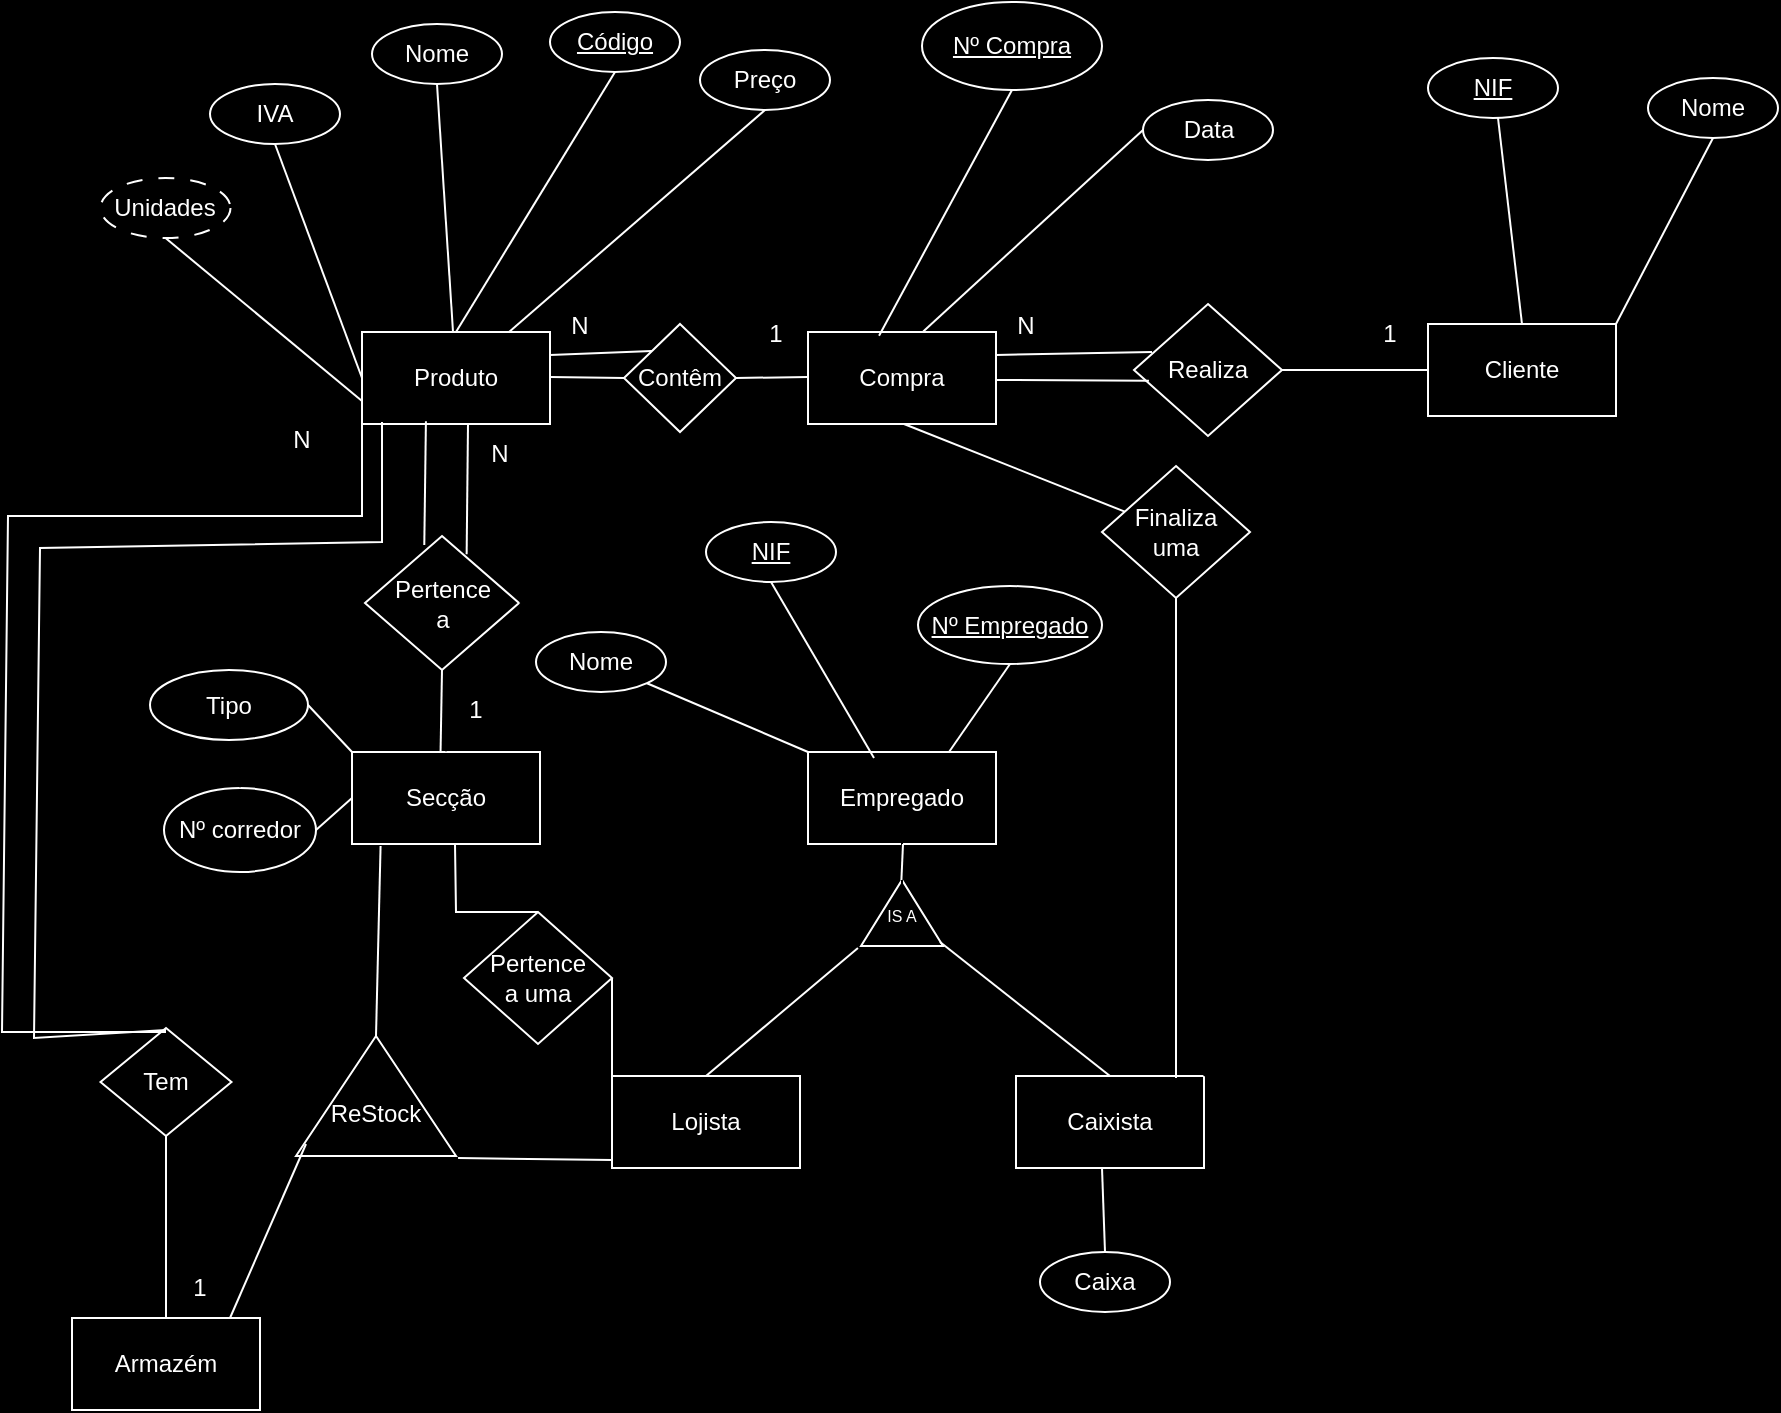 <mxfile version="24.2.2" type="device">
  <diagram name="Page-1" id="GGUAXknuOHEsfqxkWhM-">
    <mxGraphModel dx="1059" dy="621" grid="0" gridSize="10" guides="1" tooltips="1" connect="1" arrows="1" fold="1" page="1" pageScale="1" pageWidth="850" pageHeight="1100" background="#000000" math="0" shadow="0">
      <root>
        <mxCell id="0" />
        <mxCell id="1" parent="0" />
        <mxCell id="Y4oGJRBdEDpoXXnUChxV-2" value="&lt;font color=&quot;#ffffff&quot;&gt;Produto&lt;/font&gt;" style="rounded=0;whiteSpace=wrap;html=1;strokeColor=#FFFFFF;fillColor=#000000;" parent="1" vertex="1">
          <mxGeometry x="201" y="194" width="94" height="46" as="geometry" />
        </mxCell>
        <mxCell id="Y4oGJRBdEDpoXXnUChxV-3" value="&lt;font color=&quot;#ffffff&quot;&gt;Unidades&lt;/font&gt;" style="ellipse;whiteSpace=wrap;html=1;fillColor=#000000;strokeColor=#FFFFFF;dashed=1;dashPattern=8 8;" parent="1" vertex="1">
          <mxGeometry x="70.25" y="117" width="65" height="30" as="geometry" />
        </mxCell>
        <mxCell id="Y4oGJRBdEDpoXXnUChxV-4" value="&lt;font color=&quot;#ffffff&quot;&gt;&lt;u&gt;Código&lt;/u&gt;&lt;/font&gt;" style="ellipse;whiteSpace=wrap;html=1;fillColor=#000000;strokeColor=#FFFFFF;" parent="1" vertex="1">
          <mxGeometry x="295" y="34" width="65" height="30" as="geometry" />
        </mxCell>
        <mxCell id="Y4oGJRBdEDpoXXnUChxV-6" value="&lt;font color=&quot;#ffffff&quot;&gt;Nome&lt;/font&gt;" style="ellipse;whiteSpace=wrap;html=1;fillColor=#000000;strokeColor=#FFFFFF;" parent="1" vertex="1">
          <mxGeometry x="288" y="344" width="65" height="30" as="geometry" />
        </mxCell>
        <mxCell id="Y4oGJRBdEDpoXXnUChxV-8" value="&lt;font color=&quot;#ffffff&quot;&gt;IVA&lt;/font&gt;" style="ellipse;whiteSpace=wrap;html=1;fillColor=#000000;strokeColor=#FFFFFF;" parent="1" vertex="1">
          <mxGeometry x="125" y="70" width="65" height="30" as="geometry" />
        </mxCell>
        <mxCell id="Y4oGJRBdEDpoXXnUChxV-10" value="&lt;div&gt;&lt;font color=&quot;#ffffff&quot;&gt;Preço&lt;/font&gt;&lt;/div&gt;" style="ellipse;whiteSpace=wrap;html=1;fillColor=#000000;strokeColor=#FFFFFF;" parent="1" vertex="1">
          <mxGeometry x="370" y="53" width="65" height="30" as="geometry" />
        </mxCell>
        <mxCell id="Y4oGJRBdEDpoXXnUChxV-11" value="" style="endArrow=none;html=1;rounded=0;entryX=0.5;entryY=1;entryDx=0;entryDy=0;strokeColor=#FFFFFF;" parent="1" source="Y4oGJRBdEDpoXXnUChxV-2" target="Y4oGJRBdEDpoXXnUChxV-10" edge="1">
          <mxGeometry width="50" height="50" relative="1" as="geometry">
            <mxPoint x="240" y="164" as="sourcePoint" />
            <mxPoint x="290" y="114" as="targetPoint" />
          </mxGeometry>
        </mxCell>
        <mxCell id="Y4oGJRBdEDpoXXnUChxV-12" value="" style="endArrow=none;html=1;rounded=0;entryX=0.5;entryY=1;entryDx=0;entryDy=0;strokeColor=#FFFFFF;exitX=0.5;exitY=0;exitDx=0;exitDy=0;" parent="1" source="Y4oGJRBdEDpoXXnUChxV-2" edge="1" target="Y4oGJRBdEDpoXXnUChxV-4">
          <mxGeometry width="50" height="50" relative="1" as="geometry">
            <mxPoint x="155" y="160" as="sourcePoint" />
            <mxPoint x="217" y="53" as="targetPoint" />
          </mxGeometry>
        </mxCell>
        <mxCell id="Y4oGJRBdEDpoXXnUChxV-13" value="" style="endArrow=none;html=1;rounded=0;entryX=0.5;entryY=1;entryDx=0;entryDy=0;strokeColor=#FFFFFF;" parent="1" source="Y4oGJRBdEDpoXXnUChxV-2" edge="1" target="91xiMCgWd9arSPOVh0Uv-12">
          <mxGeometry width="50" height="50" relative="1" as="geometry">
            <mxPoint x="150" y="228" as="sourcePoint" />
            <mxPoint x="119" y="87" as="targetPoint" />
          </mxGeometry>
        </mxCell>
        <mxCell id="Y4oGJRBdEDpoXXnUChxV-14" value="" style="endArrow=none;html=1;rounded=0;entryX=0.5;entryY=1;entryDx=0;entryDy=0;strokeColor=#FFFFFF;exitX=0;exitY=0.5;exitDx=0;exitDy=0;" parent="1" source="Y4oGJRBdEDpoXXnUChxV-2" edge="1" target="Y4oGJRBdEDpoXXnUChxV-8">
          <mxGeometry width="50" height="50" relative="1" as="geometry">
            <mxPoint x="181" y="262" as="sourcePoint" />
            <mxPoint x="75" y="155" as="targetPoint" />
          </mxGeometry>
        </mxCell>
        <mxCell id="Y4oGJRBdEDpoXXnUChxV-15" value="" style="endArrow=none;html=1;rounded=0;entryX=0.5;entryY=1;entryDx=0;entryDy=0;strokeColor=#FFFFFF;exitX=0;exitY=0.75;exitDx=0;exitDy=0;" parent="1" source="Y4oGJRBdEDpoXXnUChxV-2" edge="1" target="Y4oGJRBdEDpoXXnUChxV-3">
          <mxGeometry width="50" height="50" relative="1" as="geometry">
            <mxPoint x="198" y="223" as="sourcePoint" />
            <mxPoint x="95" y="223" as="targetPoint" />
          </mxGeometry>
        </mxCell>
        <mxCell id="Y4oGJRBdEDpoXXnUChxV-16" value="&lt;font color=&quot;#ffffff&quot;&gt;Compra&lt;/font&gt;" style="rounded=0;whiteSpace=wrap;html=1;strokeColor=#FFFFFF;fillColor=#000000;" parent="1" vertex="1">
          <mxGeometry x="424" y="194" width="94" height="46" as="geometry" />
        </mxCell>
        <mxCell id="Y4oGJRBdEDpoXXnUChxV-17" value="&lt;font color=&quot;#ffffff&quot;&gt;Contêm&lt;/font&gt;" style="rhombus;whiteSpace=wrap;html=1;strokeColor=#FFFFFF;fillColor=#000000;" parent="1" vertex="1">
          <mxGeometry x="332" y="190" width="56" height="54" as="geometry" />
        </mxCell>
        <mxCell id="Y4oGJRBdEDpoXXnUChxV-18" value="" style="endArrow=none;html=1;rounded=0;entryX=0;entryY=0;entryDx=0;entryDy=0;exitX=1;exitY=0.25;exitDx=0;exitDy=0;strokeColor=#FFFFFF;" parent="1" source="Y4oGJRBdEDpoXXnUChxV-2" target="Y4oGJRBdEDpoXXnUChxV-17" edge="1">
          <mxGeometry width="50" height="50" relative="1" as="geometry">
            <mxPoint x="266" y="335" as="sourcePoint" />
            <mxPoint x="316" y="285" as="targetPoint" />
            <Array as="points" />
          </mxGeometry>
        </mxCell>
        <mxCell id="Y4oGJRBdEDpoXXnUChxV-19" value="" style="endArrow=none;html=1;rounded=0;entryX=0;entryY=0.5;entryDx=0;entryDy=0;exitX=1;exitY=0.25;exitDx=0;exitDy=0;strokeColor=#FFFFFF;" parent="1" target="Y4oGJRBdEDpoXXnUChxV-17" edge="1">
          <mxGeometry width="50" height="50" relative="1" as="geometry">
            <mxPoint x="295" y="216.5" as="sourcePoint" />
            <mxPoint x="348" y="216.5" as="targetPoint" />
            <Array as="points" />
          </mxGeometry>
        </mxCell>
        <mxCell id="Y4oGJRBdEDpoXXnUChxV-20" value="" style="endArrow=none;html=1;rounded=0;entryX=0;entryY=0;entryDx=0;entryDy=0;exitX=1;exitY=0.5;exitDx=0;exitDy=0;strokeColor=#FFFFFF;" parent="1" source="Y4oGJRBdEDpoXXnUChxV-17" edge="1">
          <mxGeometry width="50" height="50" relative="1" as="geometry">
            <mxPoint x="371" y="216.5" as="sourcePoint" />
            <mxPoint x="424" y="216.5" as="targetPoint" />
            <Array as="points" />
          </mxGeometry>
        </mxCell>
        <mxCell id="Y4oGJRBdEDpoXXnUChxV-24" value="&lt;font color=&quot;#ffffff&quot;&gt;&lt;u&gt;Nº Compra&lt;br&gt;&lt;/u&gt;&lt;/font&gt;" style="ellipse;whiteSpace=wrap;html=1;fillColor=#000000;strokeColor=#FFFFFF;" parent="1" vertex="1">
          <mxGeometry x="481" y="29" width="90" height="44" as="geometry" />
        </mxCell>
        <mxCell id="Y4oGJRBdEDpoXXnUChxV-25" value="&lt;font color=&quot;#ffffff&quot;&gt;Data&lt;/font&gt;" style="ellipse;whiteSpace=wrap;html=1;fillColor=#000000;strokeColor=#FFFFFF;" parent="1" vertex="1">
          <mxGeometry x="591.5" y="78" width="65" height="30" as="geometry" />
        </mxCell>
        <mxCell id="Y4oGJRBdEDpoXXnUChxV-27" value="" style="endArrow=none;html=1;rounded=0;entryX=0;entryY=0.5;entryDx=0;entryDy=0;strokeColor=#FFFFFF;exitX=0.613;exitY=-0.006;exitDx=0;exitDy=0;exitPerimeter=0;" parent="1" source="Y4oGJRBdEDpoXXnUChxV-16" edge="1" target="Y4oGJRBdEDpoXXnUChxV-25">
          <mxGeometry width="50" height="50" relative="1" as="geometry">
            <mxPoint x="493" y="210" as="sourcePoint" />
            <mxPoint x="555" y="103" as="targetPoint" />
          </mxGeometry>
        </mxCell>
        <mxCell id="Y4oGJRBdEDpoXXnUChxV-28" value="" style="endArrow=none;html=1;rounded=0;entryX=0.5;entryY=1;entryDx=0;entryDy=0;strokeColor=#FFFFFF;exitX=0.378;exitY=0.04;exitDx=0;exitDy=0;exitPerimeter=0;" parent="1" source="Y4oGJRBdEDpoXXnUChxV-16" edge="1" target="Y4oGJRBdEDpoXXnUChxV-24">
          <mxGeometry width="50" height="50" relative="1" as="geometry">
            <mxPoint x="405" y="171" as="sourcePoint" />
            <mxPoint x="478" y="80" as="targetPoint" />
          </mxGeometry>
        </mxCell>
        <mxCell id="Y4oGJRBdEDpoXXnUChxV-30" value="&lt;font color=&quot;#ffffff&quot;&gt;Secção&lt;/font&gt;" style="rounded=0;whiteSpace=wrap;html=1;strokeColor=#FFFFFF;fillColor=#000000;" parent="1" vertex="1">
          <mxGeometry x="196" y="404" width="94" height="46" as="geometry" />
        </mxCell>
        <mxCell id="Y4oGJRBdEDpoXXnUChxV-35" value="" style="edgeStyle=orthogonalEdgeStyle;rounded=0;orthogonalLoop=1;jettySize=auto;html=1;" parent="1" source="Y4oGJRBdEDpoXXnUChxV-31" target="Y4oGJRBdEDpoXXnUChxV-30" edge="1">
          <mxGeometry relative="1" as="geometry" />
        </mxCell>
        <mxCell id="Y4oGJRBdEDpoXXnUChxV-31" value="&lt;div&gt;&lt;font color=&quot;#ffffff&quot;&gt;Pertence&lt;/font&gt;&lt;/div&gt;&lt;div&gt;&lt;font color=&quot;#ffffff&quot;&gt;a&lt;br&gt;&lt;/font&gt;&lt;/div&gt;" style="rhombus;whiteSpace=wrap;html=1;strokeColor=#FFFFFF;fillColor=#000000;" parent="1" vertex="1">
          <mxGeometry x="202.5" y="296" width="77" height="67" as="geometry" />
        </mxCell>
        <mxCell id="Y4oGJRBdEDpoXXnUChxV-32" value="" style="endArrow=none;html=1;rounded=0;entryX=0.385;entryY=0.068;entryDx=0;entryDy=0;strokeColor=#FFFFFF;exitX=0.34;exitY=0.971;exitDx=0;exitDy=0;exitPerimeter=0;entryPerimeter=0;" parent="1" source="Y4oGJRBdEDpoXXnUChxV-2" target="Y4oGJRBdEDpoXXnUChxV-31" edge="1">
          <mxGeometry width="50" height="50" relative="1" as="geometry">
            <mxPoint x="236" y="243" as="sourcePoint" />
            <mxPoint x="227" y="63" as="targetPoint" />
            <Array as="points" />
          </mxGeometry>
        </mxCell>
        <mxCell id="Y4oGJRBdEDpoXXnUChxV-33" value="" style="endArrow=none;html=1;rounded=0;strokeColor=#FFFFFF;exitX=0.34;exitY=0.971;exitDx=0;exitDy=0;exitPerimeter=0;entryX=0.66;entryY=0.136;entryDx=0;entryDy=0;entryPerimeter=0;" parent="1" target="Y4oGJRBdEDpoXXnUChxV-31" edge="1">
          <mxGeometry width="50" height="50" relative="1" as="geometry">
            <mxPoint x="254" y="240" as="sourcePoint" />
            <mxPoint x="254" y="287" as="targetPoint" />
            <Array as="points" />
          </mxGeometry>
        </mxCell>
        <mxCell id="Y4oGJRBdEDpoXXnUChxV-34" value="" style="endArrow=none;html=1;rounded=0;strokeColor=#FFFFFF;exitX=0.471;exitY=-0.003;exitDx=0;exitDy=0;entryX=0.5;entryY=1;entryDx=0;entryDy=0;exitPerimeter=0;" parent="1" source="Y4oGJRBdEDpoXXnUChxV-30" target="Y4oGJRBdEDpoXXnUChxV-31" edge="1">
          <mxGeometry width="50" height="50" relative="1" as="geometry">
            <mxPoint x="244" y="396" as="sourcePoint" />
            <mxPoint x="244" y="357" as="targetPoint" />
          </mxGeometry>
        </mxCell>
        <mxCell id="Y4oGJRBdEDpoXXnUChxV-36" value="&lt;font color=&quot;#ffffff&quot;&gt;Nº corredor&lt;br&gt;&lt;/font&gt;" style="ellipse;whiteSpace=wrap;html=1;fillColor=#000000;strokeColor=#FFFFFF;" parent="1" vertex="1">
          <mxGeometry x="102" y="422" width="76" height="42" as="geometry" />
        </mxCell>
        <mxCell id="Y4oGJRBdEDpoXXnUChxV-37" value="" style="endArrow=none;html=1;rounded=0;entryX=0;entryY=0.5;entryDx=0;entryDy=0;strokeColor=#FFFFFF;exitX=1;exitY=0.5;exitDx=0;exitDy=0;" parent="1" source="Y4oGJRBdEDpoXXnUChxV-36" edge="1" target="Y4oGJRBdEDpoXXnUChxV-30">
          <mxGeometry width="50" height="50" relative="1" as="geometry">
            <mxPoint x="135" y="533" as="sourcePoint" />
            <mxPoint x="196" y="426" as="targetPoint" />
          </mxGeometry>
        </mxCell>
        <mxCell id="Z0u3AxPQMofkmHwLIBT0-7" value="" style="edgeStyle=orthogonalEdgeStyle;rounded=0;orthogonalLoop=1;jettySize=auto;html=1;" edge="1" parent="1" source="Y4oGJRBdEDpoXXnUChxV-38" target="Y4oGJRBdEDpoXXnUChxV-36">
          <mxGeometry relative="1" as="geometry" />
        </mxCell>
        <mxCell id="Y4oGJRBdEDpoXXnUChxV-38" value="&lt;font color=&quot;#ffffff&quot;&gt;Tipo&lt;/font&gt;" style="ellipse;whiteSpace=wrap;html=1;fillColor=#000000;strokeColor=#FFFFFF;" parent="1" vertex="1">
          <mxGeometry x="95" y="363" width="79" height="35" as="geometry" />
        </mxCell>
        <mxCell id="Y4oGJRBdEDpoXXnUChxV-39" value="" style="endArrow=none;html=1;rounded=0;entryX=1;entryY=0.5;entryDx=0;entryDy=0;exitX=0;exitY=0;exitDx=0;exitDy=0;strokeColor=#FFFFFF;" parent="1" source="Y4oGJRBdEDpoXXnUChxV-30" target="Y4oGJRBdEDpoXXnUChxV-38" edge="1">
          <mxGeometry width="50" height="50" relative="1" as="geometry">
            <mxPoint x="116" y="420" as="sourcePoint" />
            <mxPoint x="166" y="370" as="targetPoint" />
          </mxGeometry>
        </mxCell>
        <mxCell id="Y4oGJRBdEDpoXXnUChxV-40" value="&lt;font color=&quot;#ffffff&quot;&gt;Empregado&lt;/font&gt;" style="rounded=0;whiteSpace=wrap;html=1;strokeColor=#FFFFFF;fillColor=#000000;" parent="1" vertex="1">
          <mxGeometry x="424" y="404" width="94" height="46" as="geometry" />
        </mxCell>
        <mxCell id="Y4oGJRBdEDpoXXnUChxV-41" value="&lt;font color=&quot;#ffffff&quot;&gt;&lt;br&gt;&lt;/font&gt;" style="triangle;whiteSpace=wrap;html=1;strokeColor=#FFFFFF;fillColor=#000000;rotation=-90;" parent="1" vertex="1">
          <mxGeometry x="454.5" y="464" width="33" height="41" as="geometry" />
        </mxCell>
        <mxCell id="Y4oGJRBdEDpoXXnUChxV-44" value="" style="edgeStyle=orthogonalEdgeStyle;rounded=0;orthogonalLoop=1;jettySize=auto;html=1;" parent="1" source="Y4oGJRBdEDpoXXnUChxV-42" target="Y4oGJRBdEDpoXXnUChxV-40" edge="1">
          <mxGeometry relative="1" as="geometry" />
        </mxCell>
        <mxCell id="Y4oGJRBdEDpoXXnUChxV-45" value="" style="edgeStyle=orthogonalEdgeStyle;rounded=0;orthogonalLoop=1;jettySize=auto;html=1;" parent="1" source="Y4oGJRBdEDpoXXnUChxV-42" target="Y4oGJRBdEDpoXXnUChxV-40" edge="1">
          <mxGeometry relative="1" as="geometry" />
        </mxCell>
        <mxCell id="Y4oGJRBdEDpoXXnUChxV-42" value="&lt;font color=&quot;#ffffff&quot; style=&quot;font-size: 8px;&quot;&gt;IS A&lt;/font&gt;" style="text;html=1;align=center;verticalAlign=middle;whiteSpace=wrap;rounded=0;" parent="1" vertex="1">
          <mxGeometry x="441" y="469.5" width="60" height="30" as="geometry" />
        </mxCell>
        <mxCell id="Y4oGJRBdEDpoXXnUChxV-43" value="" style="endArrow=none;html=1;rounded=0;strokeColor=#FFFFFF;entryX=0.5;entryY=1;entryDx=0;entryDy=0;exitX=0.495;exitY=-0.051;exitDx=0;exitDy=0;exitPerimeter=0;" parent="1" source="Y4oGJRBdEDpoXXnUChxV-42" edge="1">
          <mxGeometry width="50" height="50" relative="1" as="geometry">
            <mxPoint x="472" y="470" as="sourcePoint" />
            <mxPoint x="471.5" y="450" as="targetPoint" />
          </mxGeometry>
        </mxCell>
        <mxCell id="91xiMCgWd9arSPOVh0Uv-1" value="&lt;font color=&quot;#ffffff&quot;&gt;Lojista&lt;/font&gt;" style="rounded=0;whiteSpace=wrap;html=1;strokeColor=#FFFFFF;fillColor=#000000;" parent="1" vertex="1">
          <mxGeometry x="326" y="566" width="94" height="46" as="geometry" />
        </mxCell>
        <mxCell id="91xiMCgWd9arSPOVh0Uv-2" value="&lt;font color=&quot;#ffffff&quot;&gt;Caixista&lt;/font&gt;" style="rounded=0;whiteSpace=wrap;html=1;strokeColor=#FFFFFF;fillColor=#000000;" parent="1" vertex="1">
          <mxGeometry x="528" y="566" width="94" height="46" as="geometry" />
        </mxCell>
        <mxCell id="91xiMCgWd9arSPOVh0Uv-3" value="" style="endArrow=none;html=1;rounded=0;entryX=0.133;entryY=1.083;entryDx=0;entryDy=0;strokeColor=#FFFFFF;exitX=0.5;exitY=0;exitDx=0;exitDy=0;entryPerimeter=0;" parent="1" source="91xiMCgWd9arSPOVh0Uv-1" target="Y4oGJRBdEDpoXXnUChxV-42" edge="1">
          <mxGeometry width="50" height="50" relative="1" as="geometry">
            <mxPoint x="362" y="557" as="sourcePoint" />
            <mxPoint x="424" y="450" as="targetPoint" />
          </mxGeometry>
        </mxCell>
        <mxCell id="91xiMCgWd9arSPOVh0Uv-4" value="" style="endArrow=none;html=1;rounded=0;strokeColor=#FFFFFF;exitX=0.5;exitY=0;exitDx=0;exitDy=0;" parent="1" source="91xiMCgWd9arSPOVh0Uv-2" edge="1">
          <mxGeometry width="50" height="50" relative="1" as="geometry">
            <mxPoint x="383" y="576" as="sourcePoint" />
            <mxPoint x="490" y="499" as="targetPoint" />
          </mxGeometry>
        </mxCell>
        <mxCell id="91xiMCgWd9arSPOVh0Uv-5" value="&lt;font color=&quot;#ffffff&quot;&gt;Pertence&lt;br&gt; a uma&lt;br&gt;&lt;/font&gt;" style="rhombus;whiteSpace=wrap;html=1;strokeColor=#FFFFFF;fillColor=#000000;" parent="1" vertex="1">
          <mxGeometry x="252" y="484" width="74" height="66" as="geometry" />
        </mxCell>
        <mxCell id="91xiMCgWd9arSPOVh0Uv-7" value="" style="endArrow=none;html=1;rounded=0;entryX=1;entryY=0.5;entryDx=0;entryDy=0;exitX=0;exitY=0;exitDx=0;exitDy=0;strokeColor=#FFFFFF;" parent="1" target="91xiMCgWd9arSPOVh0Uv-5" edge="1">
          <mxGeometry width="50" height="50" relative="1" as="geometry">
            <mxPoint x="326" y="589" as="sourcePoint" />
            <mxPoint x="220" y="547" as="targetPoint" />
          </mxGeometry>
        </mxCell>
        <mxCell id="91xiMCgWd9arSPOVh0Uv-8" value="" style="endArrow=none;html=1;rounded=0;entryX=0.5;entryY=1;entryDx=0;entryDy=0;strokeColor=#FFFFFF;exitX=0.5;exitY=0;exitDx=0;exitDy=0;" parent="1" source="91xiMCgWd9arSPOVh0Uv-5" edge="1">
          <mxGeometry width="50" height="50" relative="1" as="geometry">
            <mxPoint x="278.5" y="591" as="sourcePoint" />
            <mxPoint x="247.5" y="450" as="targetPoint" />
            <Array as="points">
              <mxPoint x="248" y="484" />
            </Array>
          </mxGeometry>
        </mxCell>
        <mxCell id="91xiMCgWd9arSPOVh0Uv-9" value="&lt;font color=&quot;#ffffff&quot;&gt;Finaliza &lt;br&gt;uma&lt;/font&gt;" style="rhombus;whiteSpace=wrap;html=1;strokeColor=#FFFFFF;fillColor=#000000;" parent="1" vertex="1">
          <mxGeometry x="571" y="261" width="74" height="66" as="geometry" />
        </mxCell>
        <mxCell id="91xiMCgWd9arSPOVh0Uv-10" value="" style="endArrow=none;html=1;rounded=0;entryX=0.5;entryY=1;entryDx=0;entryDy=0;strokeColor=#FFFFFF;" parent="1" target="91xiMCgWd9arSPOVh0Uv-9" edge="1">
          <mxGeometry width="50" height="50" relative="1" as="geometry">
            <mxPoint x="608" y="567" as="sourcePoint" />
            <mxPoint x="658" y="517" as="targetPoint" />
          </mxGeometry>
        </mxCell>
        <mxCell id="91xiMCgWd9arSPOVh0Uv-11" value="" style="endArrow=none;html=1;rounded=0;entryX=0.5;entryY=1;entryDx=0;entryDy=0;strokeColor=#FFFFFF;" parent="1" source="91xiMCgWd9arSPOVh0Uv-9" edge="1">
          <mxGeometry width="50" height="50" relative="1" as="geometry">
            <mxPoint x="555" y="444" as="sourcePoint" />
            <mxPoint x="472" y="240" as="targetPoint" />
          </mxGeometry>
        </mxCell>
        <mxCell id="91xiMCgWd9arSPOVh0Uv-12" value="&lt;font color=&quot;#ffffff&quot;&gt;Nome&lt;/font&gt;" style="ellipse;whiteSpace=wrap;html=1;fillColor=#000000;strokeColor=#FFFFFF;" parent="1" vertex="1">
          <mxGeometry x="206" y="40" width="65" height="30" as="geometry" />
        </mxCell>
        <mxCell id="91xiMCgWd9arSPOVh0Uv-13" value="" style="endArrow=none;html=1;rounded=0;strokeColor=#FFFFFF;exitX=1;exitY=1;exitDx=0;exitDy=0;entryX=0;entryY=0;entryDx=0;entryDy=0;" parent="1" source="Y4oGJRBdEDpoXXnUChxV-6" target="Y4oGJRBdEDpoXXnUChxV-40" edge="1">
          <mxGeometry width="50" height="50" relative="1" as="geometry">
            <mxPoint x="397" y="448" as="sourcePoint" />
            <mxPoint x="447" y="398" as="targetPoint" />
          </mxGeometry>
        </mxCell>
        <mxCell id="91xiMCgWd9arSPOVh0Uv-14" value="&lt;font color=&quot;#ffffff&quot;&gt;&lt;u&gt;Nº Empregado&lt;br&gt;&lt;/u&gt;&lt;/font&gt;" style="ellipse;whiteSpace=wrap;html=1;fillColor=#000000;strokeColor=#FFFFFF;" parent="1" vertex="1">
          <mxGeometry x="479" y="321" width="92" height="39" as="geometry" />
        </mxCell>
        <mxCell id="91xiMCgWd9arSPOVh0Uv-15" value="" style="endArrow=none;html=1;rounded=0;strokeColor=#FFFFFF;exitX=0.5;exitY=1;exitDx=0;exitDy=0;entryX=0.75;entryY=0;entryDx=0;entryDy=0;" parent="1" source="91xiMCgWd9arSPOVh0Uv-14" target="Y4oGJRBdEDpoXXnUChxV-40" edge="1">
          <mxGeometry width="50" height="50" relative="1" as="geometry">
            <mxPoint x="385" y="370" as="sourcePoint" />
            <mxPoint x="466" y="404" as="targetPoint" />
          </mxGeometry>
        </mxCell>
        <mxCell id="91xiMCgWd9arSPOVh0Uv-18" value="" style="edgeStyle=orthogonalEdgeStyle;rounded=0;orthogonalLoop=1;jettySize=auto;html=1;" parent="1" source="91xiMCgWd9arSPOVh0Uv-16" target="Y4oGJRBdEDpoXXnUChxV-31" edge="1">
          <mxGeometry relative="1" as="geometry" />
        </mxCell>
        <mxCell id="91xiMCgWd9arSPOVh0Uv-16" value="&lt;font color=&quot;#ffffff&quot;&gt;&lt;u&gt;NIF&lt;/u&gt;&lt;/font&gt;" style="ellipse;whiteSpace=wrap;html=1;fillColor=#000000;strokeColor=#FFFFFF;" parent="1" vertex="1">
          <mxGeometry x="373" y="289" width="65" height="30" as="geometry" />
        </mxCell>
        <mxCell id="91xiMCgWd9arSPOVh0Uv-17" value="" style="endArrow=none;html=1;rounded=0;exitX=0.351;exitY=0.065;exitDx=0;exitDy=0;exitPerimeter=0;entryX=0.5;entryY=1;entryDx=0;entryDy=0;strokeColor=#FFFFFF;" parent="1" source="Y4oGJRBdEDpoXXnUChxV-40" target="91xiMCgWd9arSPOVh0Uv-16" edge="1">
          <mxGeometry width="50" height="50" relative="1" as="geometry">
            <mxPoint x="421" y="407" as="sourcePoint" />
            <mxPoint x="471" y="357" as="targetPoint" />
          </mxGeometry>
        </mxCell>
        <mxCell id="91xiMCgWd9arSPOVh0Uv-19" value="&lt;font color=&quot;#ffffff&quot;&gt;Cliente&lt;/font&gt;" style="rounded=0;whiteSpace=wrap;html=1;strokeColor=#FFFFFF;fillColor=#000000;" parent="1" vertex="1">
          <mxGeometry x="734" y="190" width="94" height="46" as="geometry" />
        </mxCell>
        <mxCell id="91xiMCgWd9arSPOVh0Uv-20" value="&lt;font color=&quot;#ffffff&quot;&gt;&lt;u&gt;NIF&lt;/u&gt;&lt;/font&gt;" style="ellipse;whiteSpace=wrap;html=1;fillColor=#000000;strokeColor=#FFFFFF;" parent="1" vertex="1">
          <mxGeometry x="734" y="57" width="65" height="30" as="geometry" />
        </mxCell>
        <mxCell id="91xiMCgWd9arSPOVh0Uv-21" value="&lt;font color=&quot;#ffffff&quot;&gt;Nome&lt;/font&gt;" style="ellipse;whiteSpace=wrap;html=1;fillColor=#000000;strokeColor=#FFFFFF;" parent="1" vertex="1">
          <mxGeometry x="844" y="67" width="65" height="30" as="geometry" />
        </mxCell>
        <mxCell id="91xiMCgWd9arSPOVh0Uv-22" value="" style="endArrow=none;html=1;rounded=0;entryX=0.5;entryY=1;entryDx=0;entryDy=0;exitX=1;exitY=0;exitDx=0;exitDy=0;strokeColor=#FFFFFF;" parent="1" source="91xiMCgWd9arSPOVh0Uv-19" target="91xiMCgWd9arSPOVh0Uv-21" edge="1">
          <mxGeometry width="50" height="50" relative="1" as="geometry">
            <mxPoint x="855" y="181" as="sourcePoint" />
            <mxPoint x="905" y="131" as="targetPoint" />
          </mxGeometry>
        </mxCell>
        <mxCell id="91xiMCgWd9arSPOVh0Uv-23" value="" style="endArrow=none;html=1;rounded=0;entryX=0.5;entryY=1;entryDx=0;entryDy=0;exitX=0.5;exitY=0;exitDx=0;exitDy=0;strokeColor=#FFFFFF;" parent="1" source="91xiMCgWd9arSPOVh0Uv-19" edge="1">
          <mxGeometry width="50" height="50" relative="1" as="geometry">
            <mxPoint x="683" y="184" as="sourcePoint" />
            <mxPoint x="769" y="87" as="targetPoint" />
          </mxGeometry>
        </mxCell>
        <mxCell id="91xiMCgWd9arSPOVh0Uv-24" value="&lt;font color=&quot;#ffffff&quot;&gt;Realiza&lt;/font&gt;" style="rhombus;whiteSpace=wrap;html=1;strokeColor=#FFFFFF;fillColor=#000000;" parent="1" vertex="1">
          <mxGeometry x="587" y="180" width="74" height="66" as="geometry" />
        </mxCell>
        <mxCell id="91xiMCgWd9arSPOVh0Uv-25" value="" style="endArrow=none;html=1;rounded=0;entryX=0;entryY=0.5;entryDx=0;entryDy=0;exitX=1;exitY=0.5;exitDx=0;exitDy=0;strokeColor=#FFFFFF;" parent="1" source="91xiMCgWd9arSPOVh0Uv-24" target="91xiMCgWd9arSPOVh0Uv-19" edge="1">
          <mxGeometry width="50" height="50" relative="1" as="geometry">
            <mxPoint x="635" y="180" as="sourcePoint" />
            <mxPoint x="685" y="130" as="targetPoint" />
          </mxGeometry>
        </mxCell>
        <mxCell id="91xiMCgWd9arSPOVh0Uv-26" value="" style="endArrow=none;html=1;rounded=0;entryX=0;entryY=0.5;entryDx=0;entryDy=0;exitX=1;exitY=0.25;exitDx=0;exitDy=0;strokeColor=#FFFFFF;" parent="1" source="Y4oGJRBdEDpoXXnUChxV-16" edge="1">
          <mxGeometry width="50" height="50" relative="1" as="geometry">
            <mxPoint x="523" y="204" as="sourcePoint" />
            <mxPoint x="596" y="204" as="targetPoint" />
          </mxGeometry>
        </mxCell>
        <mxCell id="91xiMCgWd9arSPOVh0Uv-27" value="" style="endArrow=none;html=1;rounded=0;entryX=0.101;entryY=0.581;entryDx=0;entryDy=0;exitX=1;exitY=0.25;exitDx=0;exitDy=0;strokeColor=#FFFFFF;entryPerimeter=0;" parent="1" target="91xiMCgWd9arSPOVh0Uv-24" edge="1">
          <mxGeometry width="50" height="50" relative="1" as="geometry">
            <mxPoint x="518" y="218" as="sourcePoint" />
            <mxPoint x="596" y="216" as="targetPoint" />
          </mxGeometry>
        </mxCell>
        <mxCell id="91xiMCgWd9arSPOVh0Uv-28" value="&lt;font color=&quot;#ffffff&quot;&gt;N&lt;/font&gt;" style="text;html=1;align=center;verticalAlign=middle;whiteSpace=wrap;rounded=0;" parent="1" vertex="1">
          <mxGeometry x="503" y="176" width="60" height="30" as="geometry" />
        </mxCell>
        <mxCell id="91xiMCgWd9arSPOVh0Uv-29" value="&lt;font color=&quot;#ffffff&quot;&gt;N&lt;/font&gt;" style="text;html=1;align=center;verticalAlign=middle;whiteSpace=wrap;rounded=0;" parent="1" vertex="1">
          <mxGeometry x="279.5" y="176" width="60" height="30" as="geometry" />
        </mxCell>
        <mxCell id="91xiMCgWd9arSPOVh0Uv-30" value="&lt;font color=&quot;#ffffff&quot;&gt;N&lt;/font&gt;" style="text;html=1;align=center;verticalAlign=middle;whiteSpace=wrap;rounded=0;" parent="1" vertex="1">
          <mxGeometry x="141" y="233" width="60" height="30" as="geometry" />
        </mxCell>
        <mxCell id="91xiMCgWd9arSPOVh0Uv-32" value="" style="endArrow=none;html=1;rounded=0;exitX=1;exitY=0;exitDx=0;exitDy=0;entryX=0.5;entryY=1;entryDx=0;entryDy=0;" parent="1" source="91xiMCgWd9arSPOVh0Uv-2" edge="1">
          <mxGeometry width="50" height="50" relative="1" as="geometry">
            <mxPoint x="703" y="526" as="sourcePoint" />
            <mxPoint x="714.0" y="423.0" as="targetPoint" />
          </mxGeometry>
        </mxCell>
        <mxCell id="91xiMCgWd9arSPOVh0Uv-33" value="&lt;font color=&quot;#ffffff&quot;&gt;Caixa&lt;/font&gt;" style="ellipse;whiteSpace=wrap;html=1;fillColor=#000000;strokeColor=#FFFFFF;" parent="1" vertex="1">
          <mxGeometry x="540" y="654" width="65" height="30" as="geometry" />
        </mxCell>
        <mxCell id="91xiMCgWd9arSPOVh0Uv-34" value="" style="endArrow=none;html=1;rounded=0;strokeColor=#FFFFFF;exitX=0.5;exitY=0;exitDx=0;exitDy=0;" parent="1" source="91xiMCgWd9arSPOVh0Uv-33" edge="1">
          <mxGeometry width="50" height="50" relative="1" as="geometry">
            <mxPoint x="656" y="679" as="sourcePoint" />
            <mxPoint x="571" y="612" as="targetPoint" />
          </mxGeometry>
        </mxCell>
        <mxCell id="Z0u3AxPQMofkmHwLIBT0-1" value="&lt;font color=&quot;#ffffff&quot;&gt;Armazém&lt;/font&gt;" style="rounded=0;whiteSpace=wrap;html=1;strokeColor=#FFFFFF;fillColor=#000000;" vertex="1" parent="1">
          <mxGeometry x="56" y="687" width="94" height="46" as="geometry" />
        </mxCell>
        <mxCell id="Z0u3AxPQMofkmHwLIBT0-2" value="&lt;font color=&quot;#ffffff&quot;&gt;Tem&lt;/font&gt;" style="rhombus;whiteSpace=wrap;html=1;strokeColor=#FFFFFF;fillColor=#000000;" vertex="1" parent="1">
          <mxGeometry x="70.25" y="542" width="65.5" height="54" as="geometry" />
        </mxCell>
        <mxCell id="Z0u3AxPQMofkmHwLIBT0-3" value="" style="endArrow=none;html=1;rounded=0;entryX=0.5;entryY=1;entryDx=0;entryDy=0;exitX=0.5;exitY=0;exitDx=0;exitDy=0;strokeColor=#FFFFFF;" edge="1" parent="1" source="Z0u3AxPQMofkmHwLIBT0-1" target="Z0u3AxPQMofkmHwLIBT0-2">
          <mxGeometry width="50" height="50" relative="1" as="geometry">
            <mxPoint x="96.58" y="666" as="sourcePoint" />
            <mxPoint x="96.58" y="594" as="targetPoint" />
          </mxGeometry>
        </mxCell>
        <mxCell id="Z0u3AxPQMofkmHwLIBT0-4" value="" style="endArrow=none;html=1;rounded=0;strokeColor=#FFFFFF;entryX=0;entryY=0.75;entryDx=0;entryDy=0;" edge="1" parent="1" target="Y4oGJRBdEDpoXXnUChxV-2">
          <mxGeometry width="50" height="50" relative="1" as="geometry">
            <mxPoint x="103" y="544" as="sourcePoint" />
            <mxPoint x="32" y="270" as="targetPoint" />
            <Array as="points">
              <mxPoint x="21" y="544" />
              <mxPoint x="24" y="286" />
              <mxPoint x="201" y="286" />
            </Array>
          </mxGeometry>
        </mxCell>
        <mxCell id="Z0u3AxPQMofkmHwLIBT0-5" value="" style="endArrow=none;html=1;rounded=0;strokeColor=#FFFFFF;entryX=0;entryY=0.75;entryDx=0;entryDy=0;" edge="1" parent="1">
          <mxGeometry width="50" height="50" relative="1" as="geometry">
            <mxPoint x="103" y="543" as="sourcePoint" />
            <mxPoint x="211" y="239" as="targetPoint" />
            <Array as="points">
              <mxPoint x="37" y="547" />
              <mxPoint x="40" y="302" />
              <mxPoint x="211" y="299" />
            </Array>
          </mxGeometry>
        </mxCell>
        <mxCell id="Z0u3AxPQMofkmHwLIBT0-6" value="&lt;font color=&quot;#ffffff&quot;&gt;N&lt;/font&gt;" style="text;html=1;align=center;verticalAlign=middle;whiteSpace=wrap;rounded=0;" vertex="1" parent="1">
          <mxGeometry x="240" y="240" width="60" height="30" as="geometry" />
        </mxCell>
        <mxCell id="Z0u3AxPQMofkmHwLIBT0-8" value="&lt;font color=&quot;#ffffff&quot;&gt;1&lt;/font&gt;" style="text;html=1;align=center;verticalAlign=middle;whiteSpace=wrap;rounded=0;" vertex="1" parent="1">
          <mxGeometry x="90" y="657" width="60" height="30" as="geometry" />
        </mxCell>
        <mxCell id="Z0u3AxPQMofkmHwLIBT0-9" value="&lt;font color=&quot;#ffffff&quot;&gt;1&lt;/font&gt;" style="text;html=1;align=center;verticalAlign=middle;whiteSpace=wrap;rounded=0;" vertex="1" parent="1">
          <mxGeometry x="378" y="180" width="60" height="30" as="geometry" />
        </mxCell>
        <mxCell id="Z0u3AxPQMofkmHwLIBT0-10" value="&lt;font color=&quot;#ffffff&quot;&gt;1&lt;/font&gt;" style="text;html=1;align=center;verticalAlign=middle;whiteSpace=wrap;rounded=0;" vertex="1" parent="1">
          <mxGeometry x="685" y="180" width="60" height="30" as="geometry" />
        </mxCell>
        <mxCell id="Z0u3AxPQMofkmHwLIBT0-11" value="&lt;font color=&quot;#ffffff&quot;&gt;1&lt;/font&gt;" style="text;html=1;align=center;verticalAlign=middle;whiteSpace=wrap;rounded=0;" vertex="1" parent="1">
          <mxGeometry x="228" y="368" width="60" height="30" as="geometry" />
        </mxCell>
        <mxCell id="Z0u3AxPQMofkmHwLIBT0-15" value="" style="triangle;whiteSpace=wrap;html=1;rotation=-90;fillColor=#000000;strokeColor=#FFFFFF;" vertex="1" parent="1">
          <mxGeometry x="178" y="536" width="60" height="80" as="geometry" />
        </mxCell>
        <mxCell id="Z0u3AxPQMofkmHwLIBT0-16" value="&lt;font color=&quot;#ffffff&quot;&gt;ReStock&lt;/font&gt;" style="text;html=1;align=center;verticalAlign=middle;whiteSpace=wrap;rounded=0;" vertex="1" parent="1">
          <mxGeometry x="178" y="570" width="60" height="30" as="geometry" />
        </mxCell>
        <mxCell id="Z0u3AxPQMofkmHwLIBT0-17" value="" style="endArrow=none;html=1;rounded=0;strokeColor=#FFFFFF;exitX=0.75;exitY=1;exitDx=0;exitDy=0;" edge="1" parent="1" source="Z0u3AxPQMofkmHwLIBT0-8">
          <mxGeometry width="50" height="50" relative="1" as="geometry">
            <mxPoint x="154" y="687" as="sourcePoint" />
            <mxPoint x="173" y="600" as="targetPoint" />
          </mxGeometry>
        </mxCell>
        <mxCell id="Z0u3AxPQMofkmHwLIBT0-18" value="" style="endArrow=none;html=1;rounded=0;entryX=0;entryY=0.5;entryDx=0;entryDy=0;exitX=-0.017;exitY=1.013;exitDx=0;exitDy=0;strokeColor=#FFFFFF;exitPerimeter=0;" edge="1" parent="1" source="Z0u3AxPQMofkmHwLIBT0-15">
          <mxGeometry width="50" height="50" relative="1" as="geometry">
            <mxPoint x="253" y="608" as="sourcePoint" />
            <mxPoint x="326" y="608" as="targetPoint" />
          </mxGeometry>
        </mxCell>
        <mxCell id="Z0u3AxPQMofkmHwLIBT0-19" value="" style="endArrow=none;html=1;rounded=0;strokeColor=#FFFFFF;exitX=1;exitY=0.5;exitDx=0;exitDy=0;entryX=0.152;entryY=1.022;entryDx=0;entryDy=0;entryPerimeter=0;" edge="1" parent="1" source="Z0u3AxPQMofkmHwLIBT0-15" target="Y4oGJRBdEDpoXXnUChxV-30">
          <mxGeometry width="50" height="50" relative="1" as="geometry">
            <mxPoint x="206" y="550" as="sourcePoint" />
            <mxPoint x="244" y="463" as="targetPoint" />
          </mxGeometry>
        </mxCell>
      </root>
    </mxGraphModel>
  </diagram>
</mxfile>
